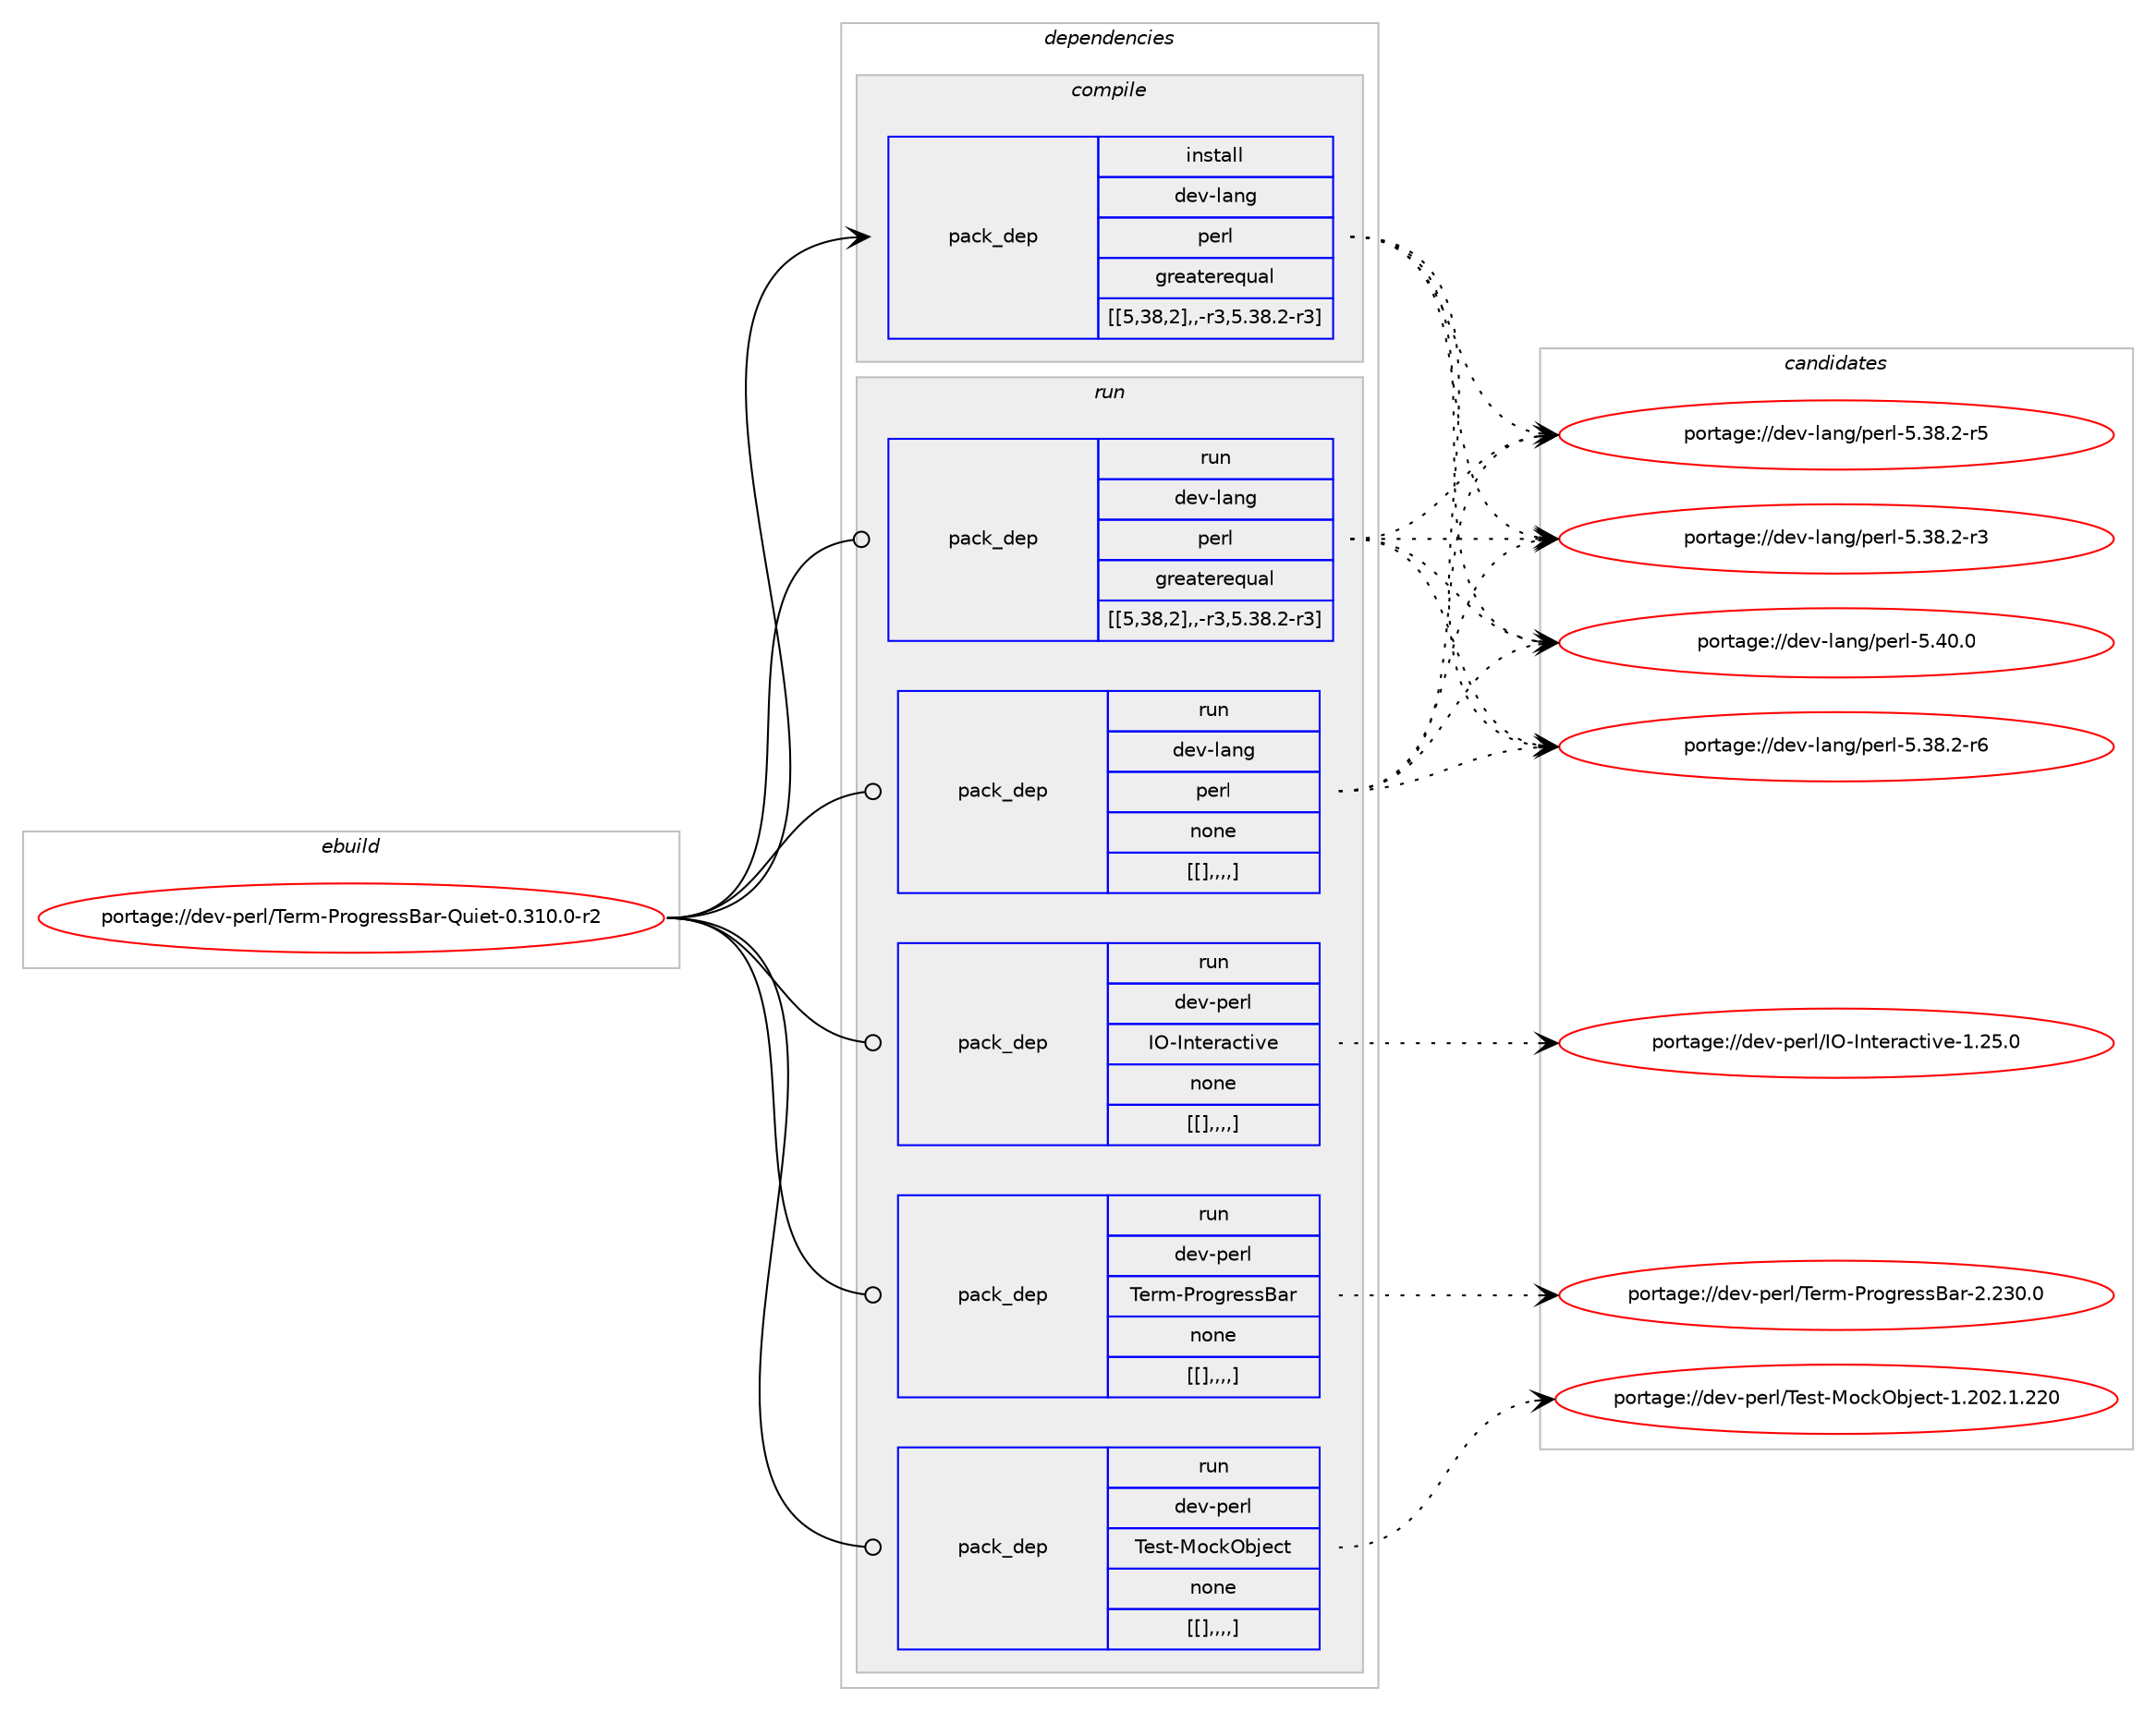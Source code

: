digraph prolog {

# *************
# Graph options
# *************

newrank=true;
concentrate=true;
compound=true;
graph [rankdir=LR,fontname=Helvetica,fontsize=10,ranksep=1.5];#, ranksep=2.5, nodesep=0.2];
edge  [arrowhead=vee];
node  [fontname=Helvetica,fontsize=10];

# **********
# The ebuild
# **********

subgraph cluster_leftcol {
color=gray;
label=<<i>ebuild</i>>;
id [label="portage://dev-perl/Term-ProgressBar-Quiet-0.310.0-r2", color=red, width=4, href="../dev-perl/Term-ProgressBar-Quiet-0.310.0-r2.svg"];
}

# ****************
# The dependencies
# ****************

subgraph cluster_midcol {
color=gray;
label=<<i>dependencies</i>>;
subgraph cluster_compile {
fillcolor="#eeeeee";
style=filled;
label=<<i>compile</i>>;
subgraph pack106228 {
dependency137998 [label=<<TABLE BORDER="0" CELLBORDER="1" CELLSPACING="0" CELLPADDING="4" WIDTH="220"><TR><TD ROWSPAN="6" CELLPADDING="30">pack_dep</TD></TR><TR><TD WIDTH="110">install</TD></TR><TR><TD>dev-lang</TD></TR><TR><TD>perl</TD></TR><TR><TD>greaterequal</TD></TR><TR><TD>[[5,38,2],,-r3,5.38.2-r3]</TD></TR></TABLE>>, shape=none, color=blue];
}
id:e -> dependency137998:w [weight=20,style="solid",arrowhead="vee"];
}
subgraph cluster_compileandrun {
fillcolor="#eeeeee";
style=filled;
label=<<i>compile and run</i>>;
}
subgraph cluster_run {
fillcolor="#eeeeee";
style=filled;
label=<<i>run</i>>;
subgraph pack106229 {
dependency137999 [label=<<TABLE BORDER="0" CELLBORDER="1" CELLSPACING="0" CELLPADDING="4" WIDTH="220"><TR><TD ROWSPAN="6" CELLPADDING="30">pack_dep</TD></TR><TR><TD WIDTH="110">run</TD></TR><TR><TD>dev-lang</TD></TR><TR><TD>perl</TD></TR><TR><TD>greaterequal</TD></TR><TR><TD>[[5,38,2],,-r3,5.38.2-r3]</TD></TR></TABLE>>, shape=none, color=blue];
}
id:e -> dependency137999:w [weight=20,style="solid",arrowhead="odot"];
subgraph pack106230 {
dependency138000 [label=<<TABLE BORDER="0" CELLBORDER="1" CELLSPACING="0" CELLPADDING="4" WIDTH="220"><TR><TD ROWSPAN="6" CELLPADDING="30">pack_dep</TD></TR><TR><TD WIDTH="110">run</TD></TR><TR><TD>dev-lang</TD></TR><TR><TD>perl</TD></TR><TR><TD>none</TD></TR><TR><TD>[[],,,,]</TD></TR></TABLE>>, shape=none, color=blue];
}
id:e -> dependency138000:w [weight=20,style="solid",arrowhead="odot"];
subgraph pack106231 {
dependency138001 [label=<<TABLE BORDER="0" CELLBORDER="1" CELLSPACING="0" CELLPADDING="4" WIDTH="220"><TR><TD ROWSPAN="6" CELLPADDING="30">pack_dep</TD></TR><TR><TD WIDTH="110">run</TD></TR><TR><TD>dev-perl</TD></TR><TR><TD>IO-Interactive</TD></TR><TR><TD>none</TD></TR><TR><TD>[[],,,,]</TD></TR></TABLE>>, shape=none, color=blue];
}
id:e -> dependency138001:w [weight=20,style="solid",arrowhead="odot"];
subgraph pack106232 {
dependency138002 [label=<<TABLE BORDER="0" CELLBORDER="1" CELLSPACING="0" CELLPADDING="4" WIDTH="220"><TR><TD ROWSPAN="6" CELLPADDING="30">pack_dep</TD></TR><TR><TD WIDTH="110">run</TD></TR><TR><TD>dev-perl</TD></TR><TR><TD>Term-ProgressBar</TD></TR><TR><TD>none</TD></TR><TR><TD>[[],,,,]</TD></TR></TABLE>>, shape=none, color=blue];
}
id:e -> dependency138002:w [weight=20,style="solid",arrowhead="odot"];
subgraph pack106233 {
dependency138003 [label=<<TABLE BORDER="0" CELLBORDER="1" CELLSPACING="0" CELLPADDING="4" WIDTH="220"><TR><TD ROWSPAN="6" CELLPADDING="30">pack_dep</TD></TR><TR><TD WIDTH="110">run</TD></TR><TR><TD>dev-perl</TD></TR><TR><TD>Test-MockObject</TD></TR><TR><TD>none</TD></TR><TR><TD>[[],,,,]</TD></TR></TABLE>>, shape=none, color=blue];
}
id:e -> dependency138003:w [weight=20,style="solid",arrowhead="odot"];
}
}

# **************
# The candidates
# **************

subgraph cluster_choices {
rank=same;
color=gray;
label=<<i>candidates</i>>;

subgraph choice106228 {
color=black;
nodesep=1;
choice10010111845108971101034711210111410845534652484648 [label="portage://dev-lang/perl-5.40.0", color=red, width=4,href="../dev-lang/perl-5.40.0.svg"];
choice100101118451089711010347112101114108455346515646504511454 [label="portage://dev-lang/perl-5.38.2-r6", color=red, width=4,href="../dev-lang/perl-5.38.2-r6.svg"];
choice100101118451089711010347112101114108455346515646504511453 [label="portage://dev-lang/perl-5.38.2-r5", color=red, width=4,href="../dev-lang/perl-5.38.2-r5.svg"];
choice100101118451089711010347112101114108455346515646504511451 [label="portage://dev-lang/perl-5.38.2-r3", color=red, width=4,href="../dev-lang/perl-5.38.2-r3.svg"];
dependency137998:e -> choice10010111845108971101034711210111410845534652484648:w [style=dotted,weight="100"];
dependency137998:e -> choice100101118451089711010347112101114108455346515646504511454:w [style=dotted,weight="100"];
dependency137998:e -> choice100101118451089711010347112101114108455346515646504511453:w [style=dotted,weight="100"];
dependency137998:e -> choice100101118451089711010347112101114108455346515646504511451:w [style=dotted,weight="100"];
}
subgraph choice106229 {
color=black;
nodesep=1;
choice10010111845108971101034711210111410845534652484648 [label="portage://dev-lang/perl-5.40.0", color=red, width=4,href="../dev-lang/perl-5.40.0.svg"];
choice100101118451089711010347112101114108455346515646504511454 [label="portage://dev-lang/perl-5.38.2-r6", color=red, width=4,href="../dev-lang/perl-5.38.2-r6.svg"];
choice100101118451089711010347112101114108455346515646504511453 [label="portage://dev-lang/perl-5.38.2-r5", color=red, width=4,href="../dev-lang/perl-5.38.2-r5.svg"];
choice100101118451089711010347112101114108455346515646504511451 [label="portage://dev-lang/perl-5.38.2-r3", color=red, width=4,href="../dev-lang/perl-5.38.2-r3.svg"];
dependency137999:e -> choice10010111845108971101034711210111410845534652484648:w [style=dotted,weight="100"];
dependency137999:e -> choice100101118451089711010347112101114108455346515646504511454:w [style=dotted,weight="100"];
dependency137999:e -> choice100101118451089711010347112101114108455346515646504511453:w [style=dotted,weight="100"];
dependency137999:e -> choice100101118451089711010347112101114108455346515646504511451:w [style=dotted,weight="100"];
}
subgraph choice106230 {
color=black;
nodesep=1;
choice10010111845108971101034711210111410845534652484648 [label="portage://dev-lang/perl-5.40.0", color=red, width=4,href="../dev-lang/perl-5.40.0.svg"];
choice100101118451089711010347112101114108455346515646504511454 [label="portage://dev-lang/perl-5.38.2-r6", color=red, width=4,href="../dev-lang/perl-5.38.2-r6.svg"];
choice100101118451089711010347112101114108455346515646504511453 [label="portage://dev-lang/perl-5.38.2-r5", color=red, width=4,href="../dev-lang/perl-5.38.2-r5.svg"];
choice100101118451089711010347112101114108455346515646504511451 [label="portage://dev-lang/perl-5.38.2-r3", color=red, width=4,href="../dev-lang/perl-5.38.2-r3.svg"];
dependency138000:e -> choice10010111845108971101034711210111410845534652484648:w [style=dotted,weight="100"];
dependency138000:e -> choice100101118451089711010347112101114108455346515646504511454:w [style=dotted,weight="100"];
dependency138000:e -> choice100101118451089711010347112101114108455346515646504511453:w [style=dotted,weight="100"];
dependency138000:e -> choice100101118451089711010347112101114108455346515646504511451:w [style=dotted,weight="100"];
}
subgraph choice106231 {
color=black;
nodesep=1;
choice100101118451121011141084773794573110116101114979911610511810145494650534648 [label="portage://dev-perl/IO-Interactive-1.25.0", color=red, width=4,href="../dev-perl/IO-Interactive-1.25.0.svg"];
dependency138001:e -> choice100101118451121011141084773794573110116101114979911610511810145494650534648:w [style=dotted,weight="100"];
}
subgraph choice106232 {
color=black;
nodesep=1;
choice100101118451121011141084784101114109458011411110311410111511566971144550465051484648 [label="portage://dev-perl/Term-ProgressBar-2.230.0", color=red, width=4,href="../dev-perl/Term-ProgressBar-2.230.0.svg"];
dependency138002:e -> choice100101118451121011141084784101114109458011411110311410111511566971144550465051484648:w [style=dotted,weight="100"];
}
subgraph choice106233 {
color=black;
nodesep=1;
choice100101118451121011141084784101115116457711199107799810610199116454946504850464946505048 [label="portage://dev-perl/Test-MockObject-1.202.1.220", color=red, width=4,href="../dev-perl/Test-MockObject-1.202.1.220.svg"];
dependency138003:e -> choice100101118451121011141084784101115116457711199107799810610199116454946504850464946505048:w [style=dotted,weight="100"];
}
}

}
